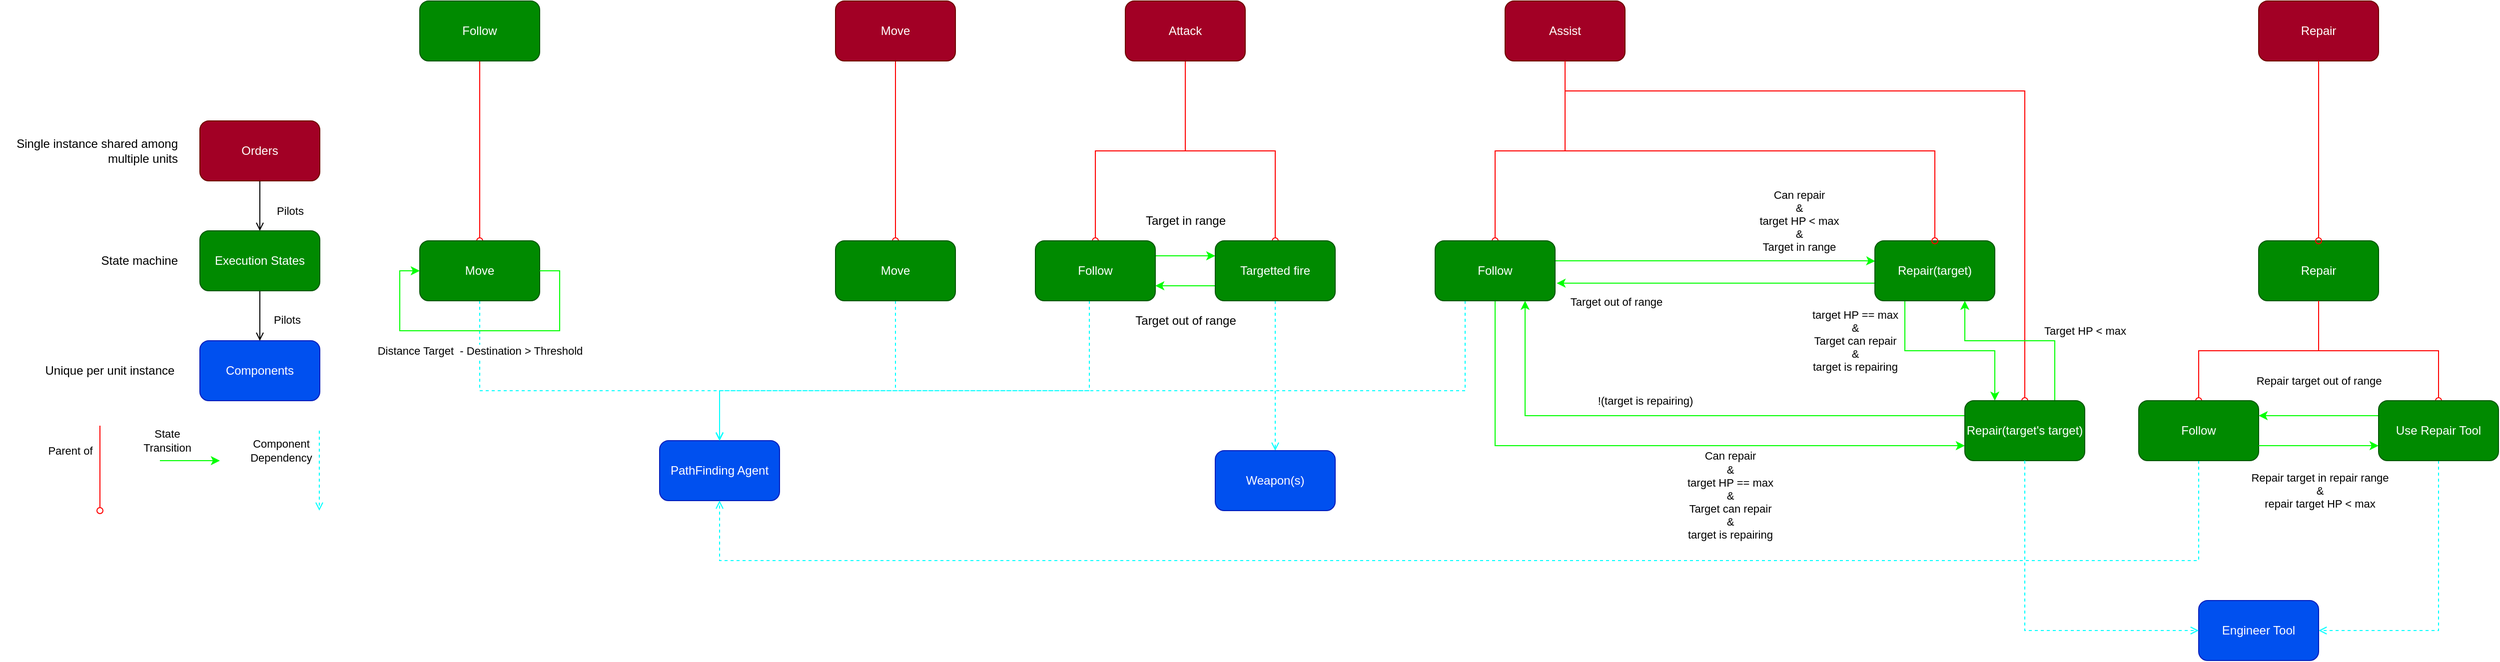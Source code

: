 <mxfile version="19.0.3" type="device" pages="2"><diagram id="JnSC32wu5t-wbR5HBc0c" name="Dependencies"><mxGraphModel dx="3015" dy="1392" grid="1" gridSize="10" guides="1" tooltips="1" connect="1" arrows="1" fold="1" page="1" pageScale="1" pageWidth="827" pageHeight="1169" math="0" shadow="0"><root><mxCell id="0"/><mxCell id="1" parent="0"/><mxCell id="CSHlYFwfUBVT0nUQry9K-4" style="edgeStyle=orthogonalEdgeStyle;rounded=0;orthogonalLoop=1;jettySize=auto;html=1;entryX=0.5;entryY=0;entryDx=0;entryDy=0;endArrow=oval;endFill=0;strokeColor=#FF0000;" parent="1" source="CSHlYFwfUBVT0nUQry9K-1" target="CSHlYFwfUBVT0nUQry9K-3" edge="1"><mxGeometry relative="1" as="geometry"/></mxCell><mxCell id="CSHlYFwfUBVT0nUQry9K-6" style="edgeStyle=orthogonalEdgeStyle;rounded=0;orthogonalLoop=1;jettySize=auto;html=1;entryX=0.5;entryY=0;entryDx=0;entryDy=0;endArrow=oval;endFill=0;strokeColor=#FF0000;" parent="1" source="CSHlYFwfUBVT0nUQry9K-1" target="CSHlYFwfUBVT0nUQry9K-5" edge="1"><mxGeometry relative="1" as="geometry"/></mxCell><mxCell id="CSHlYFwfUBVT0nUQry9K-1" value="Attack" style="rounded=1;whiteSpace=wrap;html=1;fillColor=#a20025;fontColor=#ffffff;strokeColor=#6F0000;" parent="1" vertex="1"><mxGeometry x="746" y="170" width="120" height="60" as="geometry"/></mxCell><mxCell id="CSHlYFwfUBVT0nUQry9K-7" style="edgeStyle=orthogonalEdgeStyle;rounded=0;orthogonalLoop=1;jettySize=auto;html=1;entryX=0;entryY=0.25;entryDx=0;entryDy=0;endArrow=classic;endFill=1;exitX=1;exitY=0.25;exitDx=0;exitDy=0;strokeColor=#00FF00;" parent="1" source="CSHlYFwfUBVT0nUQry9K-3" target="CSHlYFwfUBVT0nUQry9K-5" edge="1"><mxGeometry relative="1" as="geometry"/></mxCell><mxCell id="CSHlYFwfUBVT0nUQry9K-31" style="edgeStyle=orthogonalEdgeStyle;rounded=0;orthogonalLoop=1;jettySize=auto;html=1;entryX=0.5;entryY=0;entryDx=0;entryDy=0;dashed=1;endArrow=open;endFill=0;strokeColor=#00FFFF;" parent="1" source="CSHlYFwfUBVT0nUQry9K-3" target="CSHlYFwfUBVT0nUQry9K-17" edge="1"><mxGeometry relative="1" as="geometry"><Array as="points"><mxPoint x="710" y="560"/><mxPoint x="340" y="560"/></Array></mxGeometry></mxCell><mxCell id="CSHlYFwfUBVT0nUQry9K-3" value="Follow" style="rounded=1;whiteSpace=wrap;html=1;fillColor=#008a00;fontColor=#ffffff;strokeColor=#005700;" parent="1" vertex="1"><mxGeometry x="656" y="410" width="120" height="60" as="geometry"/></mxCell><mxCell id="CSHlYFwfUBVT0nUQry9K-8" style="edgeStyle=orthogonalEdgeStyle;rounded=0;orthogonalLoop=1;jettySize=auto;html=1;entryX=1;entryY=0.75;entryDx=0;entryDy=0;endArrow=classic;endFill=1;exitX=0;exitY=0.75;exitDx=0;exitDy=0;strokeColor=#00FF00;" parent="1" source="CSHlYFwfUBVT0nUQry9K-5" target="CSHlYFwfUBVT0nUQry9K-3" edge="1"><mxGeometry relative="1" as="geometry"/></mxCell><mxCell id="CSHlYFwfUBVT0nUQry9K-32" style="edgeStyle=orthogonalEdgeStyle;rounded=0;orthogonalLoop=1;jettySize=auto;html=1;dashed=1;endArrow=open;endFill=0;strokeColor=#00FFFF;" parent="1" source="CSHlYFwfUBVT0nUQry9K-5" target="CSHlYFwfUBVT0nUQry9K-18" edge="1"><mxGeometry relative="1" as="geometry"/></mxCell><mxCell id="CSHlYFwfUBVT0nUQry9K-5" value="Targetted fire" style="rounded=1;whiteSpace=wrap;html=1;fillColor=#008a00;fontColor=#ffffff;strokeColor=#005700;" parent="1" vertex="1"><mxGeometry x="836" y="410" width="120" height="60" as="geometry"/></mxCell><mxCell id="CSHlYFwfUBVT0nUQry9K-9" value="Target in range" style="text;html=1;align=center;verticalAlign=middle;resizable=0;points=[];autosize=1;strokeColor=none;fillColor=none;" parent="1" vertex="1"><mxGeometry x="756" y="380" width="100" height="20" as="geometry"/></mxCell><mxCell id="CSHlYFwfUBVT0nUQry9K-10" value="Target out of range" style="text;html=1;align=center;verticalAlign=middle;resizable=0;points=[];autosize=1;strokeColor=none;fillColor=none;" parent="1" vertex="1"><mxGeometry x="746" y="480" width="120" height="20" as="geometry"/></mxCell><mxCell id="CSHlYFwfUBVT0nUQry9K-13" style="edgeStyle=orthogonalEdgeStyle;rounded=0;orthogonalLoop=1;jettySize=auto;html=1;endArrow=oval;endFill=0;strokeColor=#FF0000;exitX=0.5;exitY=1;exitDx=0;exitDy=0;" parent="1" source="wZM2EZxjrL2EqKW_t-QD-1" target="CSHlYFwfUBVT0nUQry9K-12" edge="1"><mxGeometry relative="1" as="geometry"><mxPoint x="100" y="230" as="sourcePoint"/></mxGeometry></mxCell><mxCell id="CSHlYFwfUBVT0nUQry9K-30" style="edgeStyle=orthogonalEdgeStyle;rounded=0;orthogonalLoop=1;jettySize=auto;html=1;entryX=0.5;entryY=0;entryDx=0;entryDy=0;endArrow=open;endFill=0;dashed=1;strokeColor=#00FFFF;" parent="1" source="CSHlYFwfUBVT0nUQry9K-12" target="CSHlYFwfUBVT0nUQry9K-17" edge="1"><mxGeometry relative="1" as="geometry"><Array as="points"><mxPoint x="100" y="560"/><mxPoint x="340" y="560"/></Array></mxGeometry></mxCell><mxCell id="CSHlYFwfUBVT0nUQry9K-12" value="Move" style="rounded=1;whiteSpace=wrap;html=1;fillColor=#008a00;fontColor=#ffffff;strokeColor=#005700;" parent="1" vertex="1"><mxGeometry x="40" y="410" width="120" height="60" as="geometry"/></mxCell><mxCell id="CSHlYFwfUBVT0nUQry9K-15" style="edgeStyle=orthogonalEdgeStyle;rounded=0;orthogonalLoop=1;jettySize=auto;html=1;entryX=0;entryY=0.5;entryDx=0;entryDy=0;endArrow=classic;endFill=1;exitX=1;exitY=0.5;exitDx=0;exitDy=0;strokeColor=#00FF00;" parent="1" source="CSHlYFwfUBVT0nUQry9K-12" target="CSHlYFwfUBVT0nUQry9K-12" edge="1"><mxGeometry relative="1" as="geometry"><Array as="points"><mxPoint x="180" y="440"/><mxPoint x="180" y="500"/><mxPoint x="20" y="500"/><mxPoint x="20" y="440"/></Array></mxGeometry></mxCell><mxCell id="CSHlYFwfUBVT0nUQry9K-16" value="Distance Target&amp;nbsp; - Destination &amp;gt; Threshold" style="edgeLabel;html=1;align=center;verticalAlign=middle;resizable=0;points=[];" parent="CSHlYFwfUBVT0nUQry9K-15" vertex="1" connectable="0"><mxGeometry x="-0.459" relative="1" as="geometry"><mxPoint x="-74" y="20" as="offset"/></mxGeometry></mxCell><mxCell id="CSHlYFwfUBVT0nUQry9K-17" value="PathFinding Agent" style="rounded=1;whiteSpace=wrap;html=1;fillColor=#0050ef;fontColor=#ffffff;strokeColor=#001DBC;" parent="1" vertex="1"><mxGeometry x="280" y="610" width="120" height="60" as="geometry"/></mxCell><mxCell id="CSHlYFwfUBVT0nUQry9K-18" value="Weapon(s)" style="rounded=1;whiteSpace=wrap;html=1;fillColor=#0050ef;fontColor=#ffffff;strokeColor=#001DBC;" parent="1" vertex="1"><mxGeometry x="836" y="620" width="120" height="60" as="geometry"/></mxCell><mxCell id="CSHlYFwfUBVT0nUQry9K-25" style="edgeStyle=orthogonalEdgeStyle;rounded=0;orthogonalLoop=1;jettySize=auto;html=1;entryX=0.5;entryY=0;entryDx=0;entryDy=0;endArrow=open;endFill=0;" parent="1" source="CSHlYFwfUBVT0nUQry9K-19" target="CSHlYFwfUBVT0nUQry9K-21" edge="1"><mxGeometry relative="1" as="geometry"/></mxCell><mxCell id="CSHlYFwfUBVT0nUQry9K-27" value="Pilots" style="edgeLabel;html=1;align=center;verticalAlign=middle;resizable=0;points=[];" parent="CSHlYFwfUBVT0nUQry9K-25" vertex="1" connectable="0"><mxGeometry x="0.895" relative="1" as="geometry"><mxPoint x="30" y="-18" as="offset"/></mxGeometry></mxCell><mxCell id="CSHlYFwfUBVT0nUQry9K-19" value="Orders" style="rounded=1;whiteSpace=wrap;html=1;fillColor=#a20025;fontColor=#ffffff;strokeColor=#6F0000;" parent="1" vertex="1"><mxGeometry x="-180" y="290" width="120" height="60" as="geometry"/></mxCell><mxCell id="CSHlYFwfUBVT0nUQry9K-20" value="Components" style="rounded=1;whiteSpace=wrap;html=1;fillColor=#0050ef;fontColor=#ffffff;strokeColor=#001DBC;" parent="1" vertex="1"><mxGeometry x="-180" y="510" width="120" height="60" as="geometry"/></mxCell><mxCell id="CSHlYFwfUBVT0nUQry9K-26" style="edgeStyle=orthogonalEdgeStyle;rounded=0;orthogonalLoop=1;jettySize=auto;html=1;entryX=0.5;entryY=0;entryDx=0;entryDy=0;endArrow=open;endFill=0;" parent="1" source="CSHlYFwfUBVT0nUQry9K-21" target="CSHlYFwfUBVT0nUQry9K-20" edge="1"><mxGeometry relative="1" as="geometry"/></mxCell><mxCell id="CSHlYFwfUBVT0nUQry9K-21" value="Execution States" style="rounded=1;whiteSpace=wrap;html=1;fillColor=#008a00;fontColor=#ffffff;strokeColor=#005700;" parent="1" vertex="1"><mxGeometry x="-180" y="400" width="120" height="60" as="geometry"/></mxCell><mxCell id="CSHlYFwfUBVT0nUQry9K-22" value="Single instance shared among multiple units" style="text;html=1;strokeColor=none;fillColor=none;align=right;verticalAlign=middle;whiteSpace=wrap;rounded=0;" parent="1" vertex="1"><mxGeometry x="-380" y="305" width="180" height="30" as="geometry"/></mxCell><mxCell id="CSHlYFwfUBVT0nUQry9K-23" value="State machine" style="text;html=1;strokeColor=none;fillColor=none;align=right;verticalAlign=middle;whiteSpace=wrap;rounded=0;" parent="1" vertex="1"><mxGeometry x="-380" y="415" width="180" height="30" as="geometry"/></mxCell><mxCell id="CSHlYFwfUBVT0nUQry9K-24" value="Unique per unit instance&amp;nbsp;" style="text;html=1;strokeColor=none;fillColor=none;align=right;verticalAlign=middle;whiteSpace=wrap;rounded=0;" parent="1" vertex="1"><mxGeometry x="-380" y="525" width="180" height="30" as="geometry"/></mxCell><mxCell id="CSHlYFwfUBVT0nUQry9K-28" value="Pilots" style="edgeLabel;html=1;align=center;verticalAlign=middle;resizable=0;points=[];" parent="1" vertex="1" connectable="0"><mxGeometry x="-110" y="489.997" as="geometry"><mxPoint x="17" y="-1" as="offset"/></mxGeometry></mxCell><mxCell id="CSHlYFwfUBVT0nUQry9K-35" style="edgeStyle=orthogonalEdgeStyle;rounded=0;orthogonalLoop=1;jettySize=auto;html=1;endArrow=oval;endFill=0;strokeColor=#FF0000;" parent="1" source="CSHlYFwfUBVT0nUQry9K-33" target="CSHlYFwfUBVT0nUQry9K-34" edge="1"><mxGeometry relative="1" as="geometry"/></mxCell><mxCell id="CSHlYFwfUBVT0nUQry9K-33" value="Move" style="rounded=1;whiteSpace=wrap;html=1;fillColor=#a20025;fontColor=#ffffff;strokeColor=#6F0000;" parent="1" vertex="1"><mxGeometry x="456" y="170" width="120" height="60" as="geometry"/></mxCell><mxCell id="CSHlYFwfUBVT0nUQry9K-36" style="edgeStyle=orthogonalEdgeStyle;rounded=0;orthogonalLoop=1;jettySize=auto;html=1;entryX=0.5;entryY=0;entryDx=0;entryDy=0;endArrow=open;endFill=0;dashed=1;strokeColor=#00FFFF;" parent="1" source="CSHlYFwfUBVT0nUQry9K-34" target="CSHlYFwfUBVT0nUQry9K-17" edge="1"><mxGeometry relative="1" as="geometry"><Array as="points"><mxPoint x="516" y="560"/><mxPoint x="340" y="560"/></Array></mxGeometry></mxCell><mxCell id="CSHlYFwfUBVT0nUQry9K-34" value="Move" style="rounded=1;whiteSpace=wrap;html=1;fillColor=#008a00;fontColor=#ffffff;strokeColor=#005700;" parent="1" vertex="1"><mxGeometry x="456" y="410" width="120" height="60" as="geometry"/></mxCell><mxCell id="CSHlYFwfUBVT0nUQry9K-46" style="edgeStyle=orthogonalEdgeStyle;rounded=0;orthogonalLoop=1;jettySize=auto;html=1;entryX=0.5;entryY=0;entryDx=0;entryDy=0;endArrow=oval;endFill=0;strokeColor=#FF0000;" parent="1" source="CSHlYFwfUBVT0nUQry9K-37" target="CSHlYFwfUBVT0nUQry9K-41" edge="1"><mxGeometry relative="1" as="geometry"><Array as="points"><mxPoint x="1186" y="260"/><mxPoint x="1646" y="260"/></Array></mxGeometry></mxCell><mxCell id="CSHlYFwfUBVT0nUQry9K-37" value="Assist" style="rounded=1;whiteSpace=wrap;html=1;fillColor=#a20025;fontColor=#ffffff;strokeColor=#6F0000;" parent="1" vertex="1"><mxGeometry x="1126" y="170" width="120" height="60" as="geometry"/></mxCell><mxCell id="CSHlYFwfUBVT0nUQry9K-39" style="edgeStyle=orthogonalEdgeStyle;rounded=0;orthogonalLoop=1;jettySize=auto;html=1;entryX=0.5;entryY=0;entryDx=0;entryDy=0;endArrow=oval;endFill=0;exitX=0.5;exitY=1;exitDx=0;exitDy=0;strokeColor=#FF0000;" parent="1" source="CSHlYFwfUBVT0nUQry9K-37" target="CSHlYFwfUBVT0nUQry9K-38" edge="1"><mxGeometry relative="1" as="geometry"><mxPoint x="1106" y="200" as="sourcePoint"/><mxPoint x="1016" y="380" as="targetPoint"/></mxGeometry></mxCell><mxCell id="CSHlYFwfUBVT0nUQry9K-42" style="edgeStyle=orthogonalEdgeStyle;rounded=0;orthogonalLoop=1;jettySize=auto;html=1;entryX=0.003;entryY=0.34;entryDx=0;entryDy=0;endArrow=classic;endFill=1;exitX=1;exitY=0.25;exitDx=0;exitDy=0;entryPerimeter=0;strokeColor=#00FF00;" parent="1" source="CSHlYFwfUBVT0nUQry9K-38" target="CSHlYFwfUBVT0nUQry9K-40" edge="1"><mxGeometry relative="1" as="geometry"><Array as="points"><mxPoint x="1176" y="430"/><mxPoint x="1486" y="430"/></Array></mxGeometry></mxCell><mxCell id="CSHlYFwfUBVT0nUQry9K-44" value="Can repair&lt;br&gt;&amp;amp;&lt;br&gt;target HP &amp;lt; max&lt;br&gt;&amp;amp;&lt;br&gt;Target in range" style="edgeLabel;html=1;align=center;verticalAlign=middle;resizable=0;points=[];" parent="CSHlYFwfUBVT0nUQry9K-42" vertex="1" connectable="0"><mxGeometry x="0.196" relative="1" as="geometry"><mxPoint x="54" y="-40" as="offset"/></mxGeometry></mxCell><mxCell id="CSHlYFwfUBVT0nUQry9K-43" style="edgeStyle=orthogonalEdgeStyle;rounded=0;orthogonalLoop=1;jettySize=auto;html=1;entryX=0;entryY=0.75;entryDx=0;entryDy=0;endArrow=classic;endFill=1;exitX=0.5;exitY=1;exitDx=0;exitDy=0;strokeColor=#00FF00;" parent="1" source="CSHlYFwfUBVT0nUQry9K-38" target="CSHlYFwfUBVT0nUQry9K-41" edge="1"><mxGeometry relative="1" as="geometry"><Array as="points"><mxPoint x="1116" y="615"/></Array></mxGeometry></mxCell><mxCell id="CSHlYFwfUBVT0nUQry9K-58" value="Can repair&lt;br&gt;&amp;amp;&lt;br&gt;target HP == max&lt;br&gt;&amp;amp;&lt;br&gt;Target can repair&lt;br&gt;&amp;amp;&lt;br&gt;target is repairing" style="edgeLabel;html=1;align=center;verticalAlign=middle;resizable=0;points=[];" parent="CSHlYFwfUBVT0nUQry9K-43" vertex="1" connectable="0"><mxGeometry x="0.309" y="-2" relative="1" as="geometry"><mxPoint x="-23" y="48" as="offset"/></mxGeometry></mxCell><mxCell id="CSHlYFwfUBVT0nUQry9K-54" style="edgeStyle=orthogonalEdgeStyle;rounded=0;orthogonalLoop=1;jettySize=auto;html=1;entryX=0.5;entryY=0;entryDx=0;entryDy=0;endArrow=open;endFill=0;dashed=1;exitX=0.25;exitY=1;exitDx=0;exitDy=0;strokeColor=#00FFFF;" parent="1" source="CSHlYFwfUBVT0nUQry9K-38" target="CSHlYFwfUBVT0nUQry9K-17" edge="1"><mxGeometry relative="1" as="geometry"><Array as="points"><mxPoint x="1086" y="560"/><mxPoint x="340" y="560"/></Array></mxGeometry></mxCell><mxCell id="CSHlYFwfUBVT0nUQry9K-38" value="Follow" style="rounded=1;whiteSpace=wrap;html=1;fillColor=#008a00;fontColor=#ffffff;strokeColor=#005700;" parent="1" vertex="1"><mxGeometry x="1056" y="410" width="120" height="60" as="geometry"/></mxCell><mxCell id="CSHlYFwfUBVT0nUQry9K-60" style="edgeStyle=orthogonalEdgeStyle;rounded=0;orthogonalLoop=1;jettySize=auto;html=1;entryX=1.013;entryY=0.707;entryDx=0;entryDy=0;entryPerimeter=0;endArrow=classic;endFill=1;strokeColor=#00FF00;" parent="1" source="CSHlYFwfUBVT0nUQry9K-40" target="CSHlYFwfUBVT0nUQry9K-38" edge="1"><mxGeometry relative="1" as="geometry"><Array as="points"><mxPoint x="1331" y="452"/></Array></mxGeometry></mxCell><mxCell id="CSHlYFwfUBVT0nUQry9K-61" value="Target out of range" style="edgeLabel;html=1;align=center;verticalAlign=middle;resizable=0;points=[];" parent="CSHlYFwfUBVT0nUQry9K-60" vertex="1" connectable="0"><mxGeometry x="0.758" y="-1" relative="1" as="geometry"><mxPoint x="21" y="19" as="offset"/></mxGeometry></mxCell><mxCell id="CSHlYFwfUBVT0nUQry9K-69" style="edgeStyle=orthogonalEdgeStyle;rounded=0;orthogonalLoop=1;jettySize=auto;html=1;entryX=0.25;entryY=0;entryDx=0;entryDy=0;endArrow=classic;endFill=1;exitX=0.25;exitY=1;exitDx=0;exitDy=0;strokeColor=#00FF00;" parent="1" source="CSHlYFwfUBVT0nUQry9K-40" target="CSHlYFwfUBVT0nUQry9K-41" edge="1"><mxGeometry relative="1" as="geometry"/></mxCell><mxCell id="CSHlYFwfUBVT0nUQry9K-70" value="target HP == max&lt;br&gt;&amp;amp;&lt;br&gt;Target can repair&lt;br&gt;&amp;amp;&lt;br&gt;target is repairing" style="edgeLabel;html=1;align=center;verticalAlign=middle;resizable=0;points=[];" parent="CSHlYFwfUBVT0nUQry9K-69" vertex="1" connectable="0"><mxGeometry x="-0.338" relative="1" as="geometry"><mxPoint x="-63" y="-10" as="offset"/></mxGeometry></mxCell><mxCell id="CSHlYFwfUBVT0nUQry9K-71" value="Target HP &amp;lt; max" style="edgeLabel;html=1;align=center;verticalAlign=middle;resizable=0;points=[];" parent="CSHlYFwfUBVT0nUQry9K-69" vertex="1" connectable="0"><mxGeometry x="0.301" y="-1" relative="1" as="geometry"><mxPoint x="106" y="-21" as="offset"/></mxGeometry></mxCell><mxCell id="CSHlYFwfUBVT0nUQry9K-40" value="Repair(target)" style="rounded=1;whiteSpace=wrap;html=1;fillColor=#008a00;fontColor=#ffffff;strokeColor=#005700;" parent="1" vertex="1"><mxGeometry x="1496" y="410" width="120" height="60" as="geometry"/></mxCell><mxCell id="CSHlYFwfUBVT0nUQry9K-63" style="edgeStyle=orthogonalEdgeStyle;rounded=0;orthogonalLoop=1;jettySize=auto;html=1;entryX=0.75;entryY=1;entryDx=0;entryDy=0;endArrow=classic;endFill=1;exitX=0;exitY=0.25;exitDx=0;exitDy=0;strokeColor=#00FF00;" parent="1" source="CSHlYFwfUBVT0nUQry9K-41" target="CSHlYFwfUBVT0nUQry9K-38" edge="1"><mxGeometry relative="1" as="geometry"/></mxCell><mxCell id="CSHlYFwfUBVT0nUQry9K-64" value="!(target is repairing)" style="edgeLabel;html=1;align=center;verticalAlign=middle;resizable=0;points=[];" parent="CSHlYFwfUBVT0nUQry9K-63" vertex="1" connectable="0"><mxGeometry x="-0.608" relative="1" as="geometry"><mxPoint x="-211" y="-15" as="offset"/></mxGeometry></mxCell><mxCell id="CSHlYFwfUBVT0nUQry9K-72" style="edgeStyle=orthogonalEdgeStyle;rounded=0;orthogonalLoop=1;jettySize=auto;html=1;entryX=0.75;entryY=1;entryDx=0;entryDy=0;endArrow=classic;endFill=1;exitX=0.75;exitY=0;exitDx=0;exitDy=0;strokeColor=#00FF00;" parent="1" source="CSHlYFwfUBVT0nUQry9K-41" target="CSHlYFwfUBVT0nUQry9K-40" edge="1"><mxGeometry relative="1" as="geometry"><Array as="points"><mxPoint x="1676" y="510"/><mxPoint x="1586" y="510"/></Array></mxGeometry></mxCell><mxCell id="CSHlYFwfUBVT0nUQry9K-41" value="Repair(target's target)" style="rounded=1;whiteSpace=wrap;html=1;fillColor=#008a00;fontColor=#ffffff;strokeColor=#005700;" parent="1" vertex="1"><mxGeometry x="1586" y="570" width="120" height="60" as="geometry"/></mxCell><mxCell id="CSHlYFwfUBVT0nUQry9K-45" style="edgeStyle=orthogonalEdgeStyle;rounded=0;orthogonalLoop=1;jettySize=auto;html=1;entryX=0.5;entryY=0;entryDx=0;entryDy=0;endArrow=oval;endFill=0;exitX=0.5;exitY=1;exitDx=0;exitDy=0;strokeColor=#FF0000;" parent="1" source="CSHlYFwfUBVT0nUQry9K-37" target="CSHlYFwfUBVT0nUQry9K-40" edge="1"><mxGeometry relative="1" as="geometry"><mxPoint x="1196" y="240" as="sourcePoint"/><mxPoint x="1126" y="420" as="targetPoint"/></mxGeometry></mxCell><mxCell id="CSHlYFwfUBVT0nUQry9K-55" style="edgeStyle=orthogonalEdgeStyle;rounded=0;orthogonalLoop=1;jettySize=auto;html=1;entryX=0.5;entryY=1;entryDx=0;entryDy=0;dashed=1;endArrow=open;endFill=0;strokeColor=#00FFFF;exitX=0.5;exitY=1;exitDx=0;exitDy=0;" parent="1" source="wZM2EZxjrL2EqKW_t-QD-6" target="CSHlYFwfUBVT0nUQry9K-17" edge="1"><mxGeometry relative="1" as="geometry"><mxPoint x="1466" y="790" as="sourcePoint"/><Array as="points"><mxPoint x="1820" y="730"/><mxPoint x="340" y="730"/></Array></mxGeometry></mxCell><mxCell id="CSHlYFwfUBVT0nUQry9K-57" style="edgeStyle=orthogonalEdgeStyle;rounded=0;orthogonalLoop=1;jettySize=auto;html=1;entryX=1;entryY=0.5;entryDx=0;entryDy=0;dashed=1;endArrow=open;endFill=0;strokeColor=#00FFFF;exitX=0.5;exitY=1;exitDx=0;exitDy=0;" parent="1" source="wZM2EZxjrL2EqKW_t-QD-11" target="CSHlYFwfUBVT0nUQry9K-56" edge="1"><mxGeometry relative="1" as="geometry"><mxPoint x="2060" y="690" as="sourcePoint"/></mxGeometry></mxCell><mxCell id="CSHlYFwfUBVT0nUQry9K-56" value="Engineer Tool" style="rounded=1;whiteSpace=wrap;html=1;fillColor=#0050ef;fontColor=#ffffff;strokeColor=#001DBC;" parent="1" vertex="1"><mxGeometry x="1820" y="770" width="120" height="60" as="geometry"/></mxCell><mxCell id="CSHlYFwfUBVT0nUQry9K-73" style="edgeStyle=orthogonalEdgeStyle;rounded=0;orthogonalLoop=1;jettySize=auto;html=1;endArrow=oval;endFill=0;strokeColor=#FF0000;" parent="1" edge="1"><mxGeometry relative="1" as="geometry"><mxPoint x="-280" y="595" as="sourcePoint"/><mxPoint x="-280" y="680" as="targetPoint"/></mxGeometry></mxCell><mxCell id="CSHlYFwfUBVT0nUQry9K-74" value="Parent of" style="edgeLabel;html=1;align=center;verticalAlign=middle;resizable=0;points=[];" parent="CSHlYFwfUBVT0nUQry9K-73" vertex="1" connectable="0"><mxGeometry x="0.647" y="-1" relative="1" as="geometry"><mxPoint x="-29" y="-45" as="offset"/></mxGeometry></mxCell><mxCell id="CSHlYFwfUBVT0nUQry9K-76" style="edgeStyle=orthogonalEdgeStyle;rounded=0;orthogonalLoop=1;jettySize=auto;html=1;entryX=0;entryY=0.25;entryDx=0;entryDy=0;endArrow=classic;endFill=1;exitX=1;exitY=0.25;exitDx=0;exitDy=0;strokeColor=#00FF00;" parent="1" edge="1"><mxGeometry relative="1" as="geometry"><mxPoint x="-220" y="630" as="sourcePoint"/><mxPoint x="-160" y="630" as="targetPoint"/></mxGeometry></mxCell><mxCell id="CSHlYFwfUBVT0nUQry9K-77" value="State&lt;br&gt;Transition" style="edgeLabel;html=1;align=center;verticalAlign=middle;resizable=0;points=[];" parent="CSHlYFwfUBVT0nUQry9K-76" vertex="1" connectable="0"><mxGeometry x="-0.772" relative="1" as="geometry"><mxPoint y="-20" as="offset"/></mxGeometry></mxCell><mxCell id="CSHlYFwfUBVT0nUQry9K-78" style="edgeStyle=orthogonalEdgeStyle;rounded=0;orthogonalLoop=1;jettySize=auto;html=1;endArrow=open;endFill=0;dashed=1;strokeColor=#00FFFF;" parent="1" edge="1"><mxGeometry relative="1" as="geometry"><mxPoint x="-60.49" y="600" as="sourcePoint"/><mxPoint x="-60.49" y="680" as="targetPoint"/><Array as="points"><mxPoint x="-60.49" y="670"/><mxPoint x="-60.49" y="670"/></Array></mxGeometry></mxCell><mxCell id="CSHlYFwfUBVT0nUQry9K-79" value="Component&lt;br&gt;Dependency" style="edgeLabel;html=1;align=center;verticalAlign=middle;resizable=0;points=[];" parent="CSHlYFwfUBVT0nUQry9K-78" vertex="1" connectable="0"><mxGeometry x="-0.196" relative="1" as="geometry"><mxPoint x="-39" y="-12" as="offset"/></mxGeometry></mxCell><mxCell id="wZM2EZxjrL2EqKW_t-QD-1" value="Follow" style="rounded=1;whiteSpace=wrap;html=1;fillColor=#008a00;fontColor=#ffffff;strokeColor=#005700;" parent="1" vertex="1"><mxGeometry x="40" y="170" width="120" height="60" as="geometry"/></mxCell><mxCell id="wZM2EZxjrL2EqKW_t-QD-2" value="Repair" style="rounded=1;whiteSpace=wrap;html=1;fillColor=#a20025;fontColor=#ffffff;strokeColor=#6F0000;" parent="1" vertex="1"><mxGeometry x="1880" y="170" width="120" height="60" as="geometry"/></mxCell><mxCell id="wZM2EZxjrL2EqKW_t-QD-3" value="Repair" style="rounded=1;whiteSpace=wrap;html=1;fillColor=#008a00;fontColor=#ffffff;strokeColor=#005700;" parent="1" vertex="1"><mxGeometry x="1880" y="410" width="120" height="60" as="geometry"/></mxCell><mxCell id="wZM2EZxjrL2EqKW_t-QD-4" style="edgeStyle=orthogonalEdgeStyle;rounded=0;orthogonalLoop=1;jettySize=auto;html=1;entryX=0.5;entryY=0;entryDx=0;entryDy=0;endArrow=oval;endFill=0;strokeColor=#FF0000;" parent="1" source="wZM2EZxjrL2EqKW_t-QD-3" target="wZM2EZxjrL2EqKW_t-QD-6" edge="1"><mxGeometry relative="1" as="geometry"/></mxCell><mxCell id="wZM2EZxjrL2EqKW_t-QD-5" style="edgeStyle=orthogonalEdgeStyle;rounded=0;orthogonalLoop=1;jettySize=auto;html=1;entryX=0.5;entryY=0;entryDx=0;entryDy=0;endArrow=oval;endFill=0;strokeColor=#FF0000;" parent="1" source="wZM2EZxjrL2EqKW_t-QD-3" target="wZM2EZxjrL2EqKW_t-QD-11" edge="1"><mxGeometry relative="1" as="geometry"/></mxCell><mxCell id="wZM2EZxjrL2EqKW_t-QD-6" value="Follow" style="rounded=1;whiteSpace=wrap;html=1;fillColor=#008a00;fontColor=#ffffff;strokeColor=#005700;" parent="1" vertex="1"><mxGeometry x="1760" y="570" width="120" height="60" as="geometry"/></mxCell><mxCell id="wZM2EZxjrL2EqKW_t-QD-7" style="edgeStyle=orthogonalEdgeStyle;rounded=0;orthogonalLoop=1;jettySize=auto;html=1;entryX=1;entryY=0.25;entryDx=0;entryDy=0;endArrow=classic;endFill=1;strokeColor=#00FF00;exitX=0;exitY=0.25;exitDx=0;exitDy=0;" parent="1" source="wZM2EZxjrL2EqKW_t-QD-11" target="wZM2EZxjrL2EqKW_t-QD-6" edge="1"><mxGeometry relative="1" as="geometry"/></mxCell><mxCell id="wZM2EZxjrL2EqKW_t-QD-8" style="edgeStyle=orthogonalEdgeStyle;rounded=0;orthogonalLoop=1;jettySize=auto;html=1;entryX=0;entryY=0.75;entryDx=0;entryDy=0;endArrow=classic;endFill=1;strokeColor=#00FF00;exitX=1;exitY=0.75;exitDx=0;exitDy=0;" parent="1" source="wZM2EZxjrL2EqKW_t-QD-6" target="wZM2EZxjrL2EqKW_t-QD-11" edge="1"><mxGeometry relative="1" as="geometry"/></mxCell><mxCell id="wZM2EZxjrL2EqKW_t-QD-9" value="Repair target in repair range&lt;br&gt;&amp;amp;&lt;br&gt;repair target HP &amp;lt; max" style="edgeLabel;html=1;align=center;verticalAlign=middle;resizable=0;points=[];" parent="wZM2EZxjrL2EqKW_t-QD-8" vertex="1" connectable="0"><mxGeometry x="-0.226" y="2" relative="1" as="geometry"><mxPoint x="14" y="47" as="offset"/></mxGeometry></mxCell><mxCell id="wZM2EZxjrL2EqKW_t-QD-10" value="Repair target out of range" style="edgeLabel;html=1;align=center;verticalAlign=middle;resizable=0;points=[];" parent="1" vertex="1" connectable="0"><mxGeometry x="1940.004" y="550" as="geometry"/></mxCell><mxCell id="wZM2EZxjrL2EqKW_t-QD-11" value="Use Repair Tool" style="rounded=1;whiteSpace=wrap;html=1;fillColor=#008a00;fontColor=#ffffff;strokeColor=#005700;" parent="1" vertex="1"><mxGeometry x="2000" y="570" width="120" height="60" as="geometry"/></mxCell><mxCell id="wZM2EZxjrL2EqKW_t-QD-15" style="edgeStyle=orthogonalEdgeStyle;rounded=0;orthogonalLoop=1;jettySize=auto;html=1;endArrow=oval;endFill=0;strokeColor=#FF0000;exitX=0.5;exitY=1;exitDx=0;exitDy=0;entryX=0.5;entryY=0;entryDx=0;entryDy=0;" parent="1" source="wZM2EZxjrL2EqKW_t-QD-2" target="wZM2EZxjrL2EqKW_t-QD-3" edge="1"><mxGeometry relative="1" as="geometry"><mxPoint x="1970" y="230" as="sourcePoint"/><mxPoint x="1970" y="315" as="targetPoint"/></mxGeometry></mxCell><mxCell id="wZM2EZxjrL2EqKW_t-QD-18" style="edgeStyle=orthogonalEdgeStyle;rounded=0;orthogonalLoop=1;jettySize=auto;html=1;entryX=0;entryY=0.5;entryDx=0;entryDy=0;dashed=1;endArrow=open;endFill=0;strokeColor=#00FFFF;exitX=0.5;exitY=1;exitDx=0;exitDy=0;" parent="1" source="CSHlYFwfUBVT0nUQry9K-41" target="CSHlYFwfUBVT0nUQry9K-56" edge="1"><mxGeometry relative="1" as="geometry"><mxPoint x="1690" y="700" as="sourcePoint"/><mxPoint x="1690" y="810" as="targetPoint"/></mxGeometry></mxCell></root></mxGraphModel></diagram><diagram id="SrC33TPZNaG_X30ssTMy" name="Separations"><mxGraphModel dx="2064" dy="787" grid="1" gridSize="10" guides="1" tooltips="1" connect="1" arrows="1" fold="1" page="1" pageScale="1" pageWidth="827" pageHeight="1169" math="0" shadow="0"><root><mxCell id="0"/><mxCell id="1" parent="0"/><mxCell id="wZ0n0iP_6SZXzPyZUQ7E-2" value="Order instance" style="rounded=1;whiteSpace=wrap;html=1;fillColor=#a20025;fontColor=#ffffff;strokeColor=#6F0000;" vertex="1" parent="1"><mxGeometry x="600" y="220" width="120" height="60" as="geometry"/></mxCell><mxCell id="wZ0n0iP_6SZXzPyZUQ7E-35" style="edgeStyle=orthogonalEdgeStyle;rounded=0;orthogonalLoop=1;jettySize=auto;html=1;entryX=0;entryY=0.5;entryDx=0;entryDy=0;startArrow=none;startFill=0;endArrow=classic;endFill=1;strokeColor=#FFFFFF;" edge="1" parent="1" source="wZ0n0iP_6SZXzPyZUQ7E-33" target="wZ0n0iP_6SZXzPyZUQ7E-13"><mxGeometry relative="1" as="geometry"/></mxCell><mxCell id="wZ0n0iP_6SZXzPyZUQ7E-50" style="edgeStyle=orthogonalEdgeStyle;rounded=0;orthogonalLoop=1;jettySize=auto;html=1;entryX=0;entryY=0.5;entryDx=0;entryDy=0;startArrow=none;startFill=0;endArrow=classic;endFill=1;strokeColor=#FFFFFF;dashed=1;" edge="1" parent="1" source="wZ0n0iP_6SZXzPyZUQ7E-47" target="wZ0n0iP_6SZXzPyZUQ7E-2"><mxGeometry relative="1" as="geometry"/></mxCell><mxCell id="wZ0n0iP_6SZXzPyZUQ7E-55" value="" style="group" vertex="1" connectable="0" parent="1"><mxGeometry x="-80" y="70" width="405" height="430" as="geometry"/></mxCell><mxCell id="wZ0n0iP_6SZXzPyZUQ7E-52" value="" style="rounded=1;whiteSpace=wrap;html=1;fillColor=none;fontColor=#ffffff;strokeColor=#006EAF;" vertex="1" parent="wZ0n0iP_6SZXzPyZUQ7E-55"><mxGeometry width="405" height="430" as="geometry"/></mxCell><mxCell id="wZ0n0iP_6SZXzPyZUQ7E-54" value="" style="group" vertex="1" connectable="0" parent="wZ0n0iP_6SZXzPyZUQ7E-55"><mxGeometry x="25" y="30" width="360" height="380" as="geometry"/></mxCell><mxCell id="wZ0n0iP_6SZXzPyZUQ7E-1" value="Executing unit" style="rounded=1;whiteSpace=wrap;html=1;fillColor=#2A2A2A;" vertex="1" parent="wZ0n0iP_6SZXzPyZUQ7E-54"><mxGeometry width="120" height="60" as="geometry"/></mxCell><mxCell id="wZ0n0iP_6SZXzPyZUQ7E-29" value="" style="group" vertex="1" connectable="0" parent="wZ0n0iP_6SZXzPyZUQ7E-54"><mxGeometry x="50" y="200" width="160" height="100" as="geometry"/></mxCell><mxCell id="wZ0n0iP_6SZXzPyZUQ7E-27" value="" style="rounded=1;whiteSpace=wrap;html=1;fillColor=#2A2A2A;" vertex="1" parent="wZ0n0iP_6SZXzPyZUQ7E-29"><mxGeometry width="160" height="100" as="geometry"/></mxCell><mxCell id="wZ0n0iP_6SZXzPyZUQ7E-22" value="" style="rounded=1;whiteSpace=wrap;html=1;fillColor=#1ba1e2;fontColor=#ffffff;strokeColor=#006EAF;" vertex="1" parent="wZ0n0iP_6SZXzPyZUQ7E-29"><mxGeometry x="70" y="10" width="40" height="40" as="geometry"/></mxCell><mxCell id="wZ0n0iP_6SZXzPyZUQ7E-23" value="" style="rounded=1;whiteSpace=wrap;html=1;fillColor=#1ba1e2;fontColor=#ffffff;strokeColor=#006EAF;" vertex="1" parent="wZ0n0iP_6SZXzPyZUQ7E-29"><mxGeometry x="80" y="20" width="40" height="40" as="geometry"/></mxCell><mxCell id="wZ0n0iP_6SZXzPyZUQ7E-24" value="" style="rounded=1;whiteSpace=wrap;html=1;fillColor=#1ba1e2;fontColor=#ffffff;strokeColor=#006EAF;" vertex="1" parent="wZ0n0iP_6SZXzPyZUQ7E-29"><mxGeometry x="90" y="30" width="40" height="40" as="geometry"/></mxCell><mxCell id="wZ0n0iP_6SZXzPyZUQ7E-25" value="" style="rounded=1;whiteSpace=wrap;html=1;fillColor=#1ba1e2;fontColor=#ffffff;strokeColor=#006EAF;" vertex="1" parent="wZ0n0iP_6SZXzPyZUQ7E-29"><mxGeometry x="100" y="40" width="40" height="40" as="geometry"/></mxCell><mxCell id="wZ0n0iP_6SZXzPyZUQ7E-26" value="" style="rounded=1;whiteSpace=wrap;html=1;fillColor=#1ba1e2;fontColor=#ffffff;strokeColor=#006EAF;" vertex="1" parent="wZ0n0iP_6SZXzPyZUQ7E-29"><mxGeometry x="110" y="50" width="40" height="40" as="geometry"/></mxCell><mxCell id="wZ0n0iP_6SZXzPyZUQ7E-28" value="Components" style="text;html=1;strokeColor=none;fillColor=none;align=center;verticalAlign=middle;whiteSpace=wrap;rounded=0;" vertex="1" parent="wZ0n0iP_6SZXzPyZUQ7E-29"><mxGeometry x="10" y="60" width="60" height="30" as="geometry"/></mxCell><mxCell id="wZ0n0iP_6SZXzPyZUQ7E-31" style="edgeStyle=orthogonalEdgeStyle;rounded=0;orthogonalLoop=1;jettySize=auto;html=1;exitX=0.25;exitY=1;exitDx=0;exitDy=0;entryX=0;entryY=0.5;entryDx=0;entryDy=0;" edge="1" parent="wZ0n0iP_6SZXzPyZUQ7E-54" source="wZ0n0iP_6SZXzPyZUQ7E-1" target="wZ0n0iP_6SZXzPyZUQ7E-27"><mxGeometry relative="1" as="geometry"/></mxCell><mxCell id="wZ0n0iP_6SZXzPyZUQ7E-33" value="State Machine Cursor" style="rounded=1;whiteSpace=wrap;html=1;fillColor=#2A2A2A;" vertex="1" parent="wZ0n0iP_6SZXzPyZUQ7E-54"><mxGeometry x="50" y="320" width="150" height="60" as="geometry"/></mxCell><mxCell id="wZ0n0iP_6SZXzPyZUQ7E-34" style="edgeStyle=orthogonalEdgeStyle;rounded=0;orthogonalLoop=1;jettySize=auto;html=1;exitX=0.25;exitY=1;exitDx=0;exitDy=0;entryX=0;entryY=0.5;entryDx=0;entryDy=0;startArrow=none;startFill=0;endArrow=classic;endFill=1;strokeColor=#FFFFFF;" edge="1" parent="wZ0n0iP_6SZXzPyZUQ7E-54" source="wZ0n0iP_6SZXzPyZUQ7E-1" target="wZ0n0iP_6SZXzPyZUQ7E-33"><mxGeometry relative="1" as="geometry"/></mxCell><mxCell id="wZ0n0iP_6SZXzPyZUQ7E-53" value="" style="group" vertex="1" connectable="0" parent="wZ0n0iP_6SZXzPyZUQ7E-54"><mxGeometry x="50" y="80" width="310" height="100" as="geometry"/></mxCell><mxCell id="wZ0n0iP_6SZXzPyZUQ7E-39" value="" style="rounded=1;whiteSpace=wrap;html=1;fillColor=#2A2A2A;" vertex="1" parent="wZ0n0iP_6SZXzPyZUQ7E-53"><mxGeometry width="310" height="100" as="geometry"/></mxCell><mxCell id="wZ0n0iP_6SZXzPyZUQ7E-40" value="Controllable" style="text;html=1;strokeColor=none;fillColor=none;align=center;verticalAlign=middle;whiteSpace=wrap;rounded=0;" vertex="1" parent="wZ0n0iP_6SZXzPyZUQ7E-53"><mxGeometry x="10" width="60" height="30" as="geometry"/></mxCell><mxCell id="wZ0n0iP_6SZXzPyZUQ7E-41" value="" style="rounded=0;whiteSpace=wrap;html=1;" vertex="1" parent="wZ0n0iP_6SZXzPyZUQ7E-53"><mxGeometry x="95" y="50" width="195" height="40" as="geometry"/></mxCell><mxCell id="wZ0n0iP_6SZXzPyZUQ7E-42" value="" style="rounded=1;whiteSpace=wrap;html=1;fillColor=#a20025;fontColor=#ffffff;strokeColor=#6F0000;" vertex="1" parent="wZ0n0iP_6SZXzPyZUQ7E-53"><mxGeometry x="110" y="60" width="20" height="20" as="geometry"/></mxCell><mxCell id="wZ0n0iP_6SZXzPyZUQ7E-43" value="" style="rounded=1;whiteSpace=wrap;html=1;fillColor=#a20025;fontColor=#ffffff;strokeColor=#6F0000;" vertex="1" parent="wZ0n0iP_6SZXzPyZUQ7E-53"><mxGeometry x="140" y="60" width="20" height="20" as="geometry"/></mxCell><mxCell id="wZ0n0iP_6SZXzPyZUQ7E-44" value="" style="rounded=1;whiteSpace=wrap;html=1;fillColor=#a20025;fontColor=#ffffff;strokeColor=#6F0000;" vertex="1" parent="wZ0n0iP_6SZXzPyZUQ7E-53"><mxGeometry x="170" y="60" width="20" height="20" as="geometry"/></mxCell><mxCell id="wZ0n0iP_6SZXzPyZUQ7E-45" value="" style="rounded=1;whiteSpace=wrap;html=1;fillColor=#a20025;fontColor=#ffffff;strokeColor=#6F0000;" vertex="1" parent="wZ0n0iP_6SZXzPyZUQ7E-53"><mxGeometry x="200" y="60" width="20" height="20" as="geometry"/></mxCell><mxCell id="wZ0n0iP_6SZXzPyZUQ7E-46" value="" style="rounded=1;whiteSpace=wrap;html=1;fillColor=#a20025;fontColor=#ffffff;strokeColor=#6F0000;" vertex="1" parent="wZ0n0iP_6SZXzPyZUQ7E-53"><mxGeometry x="230" y="60" width="20" height="20" as="geometry"/></mxCell><mxCell id="wZ0n0iP_6SZXzPyZUQ7E-47" value="" style="rounded=1;whiteSpace=wrap;html=1;fillColor=#a20025;fontColor=#ffffff;strokeColor=#6F0000;" vertex="1" parent="wZ0n0iP_6SZXzPyZUQ7E-53"><mxGeometry x="260" y="60" width="20" height="20" as="geometry"/></mxCell><mxCell id="wZ0n0iP_6SZXzPyZUQ7E-48" value="Order queue" style="text;html=1;strokeColor=none;fillColor=none;align=center;verticalAlign=middle;whiteSpace=wrap;rounded=0;" vertex="1" parent="wZ0n0iP_6SZXzPyZUQ7E-53"><mxGeometry x="35" y="60" width="60" height="30" as="geometry"/></mxCell><mxCell id="wZ0n0iP_6SZXzPyZUQ7E-49" style="edgeStyle=orthogonalEdgeStyle;rounded=0;orthogonalLoop=1;jettySize=auto;html=1;exitX=0.25;exitY=1;exitDx=0;exitDy=0;entryX=0;entryY=0.5;entryDx=0;entryDy=0;startArrow=none;startFill=0;endArrow=classic;endFill=1;strokeColor=#FFFFFF;" edge="1" parent="wZ0n0iP_6SZXzPyZUQ7E-54" source="wZ0n0iP_6SZXzPyZUQ7E-1" target="wZ0n0iP_6SZXzPyZUQ7E-39"><mxGeometry relative="1" as="geometry"/></mxCell><mxCell id="wZ0n0iP_6SZXzPyZUQ7E-57" value="" style="group" vertex="1" connectable="0" parent="1"><mxGeometry x="360" y="390" width="310" height="340" as="geometry"/></mxCell><mxCell id="wZ0n0iP_6SZXzPyZUQ7E-51" value="" style="rounded=1;whiteSpace=wrap;html=1;fillColor=none;fontColor=#ffffff;strokeColor=#2D7600;" vertex="1" parent="wZ0n0iP_6SZXzPyZUQ7E-57"><mxGeometry width="310" height="340" as="geometry"/></mxCell><mxCell id="wZ0n0iP_6SZXzPyZUQ7E-56" value="" style="group" vertex="1" connectable="0" parent="wZ0n0iP_6SZXzPyZUQ7E-57"><mxGeometry x="20" y="20" width="280" height="310" as="geometry"/></mxCell><mxCell id="wZ0n0iP_6SZXzPyZUQ7E-3" value="Behavior tree" style="rounded=1;whiteSpace=wrap;html=1;fillColor=#008a00;fontColor=#ffffff;strokeColor=#005700;" vertex="1" parent="wZ0n0iP_6SZXzPyZUQ7E-56"><mxGeometry x="10" width="120" height="60" as="geometry"/></mxCell><mxCell id="wZ0n0iP_6SZXzPyZUQ7E-4" value="" style="rounded=1;whiteSpace=wrap;html=1;fillColor=#008a00;fontColor=#ffffff;strokeColor=#005700;" vertex="1" parent="wZ0n0iP_6SZXzPyZUQ7E-56"><mxGeometry y="105" width="40" height="40" as="geometry"/></mxCell><mxCell id="wZ0n0iP_6SZXzPyZUQ7E-6" style="edgeStyle=orthogonalEdgeStyle;rounded=0;orthogonalLoop=1;jettySize=auto;html=1;entryX=0.5;entryY=0;entryDx=0;entryDy=0;fillColor=#a20025;strokeColor=#FF0000;endArrow=oval;endFill=0;" edge="1" parent="wZ0n0iP_6SZXzPyZUQ7E-56" source="wZ0n0iP_6SZXzPyZUQ7E-3" target="wZ0n0iP_6SZXzPyZUQ7E-4"><mxGeometry relative="1" as="geometry"/></mxCell><mxCell id="wZ0n0iP_6SZXzPyZUQ7E-8" style="edgeStyle=orthogonalEdgeStyle;rounded=0;orthogonalLoop=1;jettySize=auto;html=1;strokeColor=#00FF00;" edge="1" parent="wZ0n0iP_6SZXzPyZUQ7E-56" source="wZ0n0iP_6SZXzPyZUQ7E-5" target="wZ0n0iP_6SZXzPyZUQ7E-4"><mxGeometry relative="1" as="geometry"/></mxCell><mxCell id="wZ0n0iP_6SZXzPyZUQ7E-5" value="" style="rounded=1;whiteSpace=wrap;html=1;fillColor=#008a00;fontColor=#ffffff;strokeColor=#005700;" vertex="1" parent="wZ0n0iP_6SZXzPyZUQ7E-56"><mxGeometry x="100" y="105" width="40" height="40" as="geometry"/></mxCell><mxCell id="wZ0n0iP_6SZXzPyZUQ7E-7" style="edgeStyle=orthogonalEdgeStyle;rounded=0;orthogonalLoop=1;jettySize=auto;html=1;entryX=0.5;entryY=0;entryDx=0;entryDy=0;fillColor=#a20025;strokeColor=#FF0000;endArrow=oval;endFill=0;" edge="1" parent="wZ0n0iP_6SZXzPyZUQ7E-56" source="wZ0n0iP_6SZXzPyZUQ7E-3" target="wZ0n0iP_6SZXzPyZUQ7E-5"><mxGeometry relative="1" as="geometry"/></mxCell><mxCell id="wZ0n0iP_6SZXzPyZUQ7E-9" value="" style="rounded=1;whiteSpace=wrap;html=1;fillColor=#008a00;fontColor=#ffffff;strokeColor=#005700;" vertex="1" parent="wZ0n0iP_6SZXzPyZUQ7E-56"><mxGeometry x="100" y="190" width="40" height="40" as="geometry"/></mxCell><mxCell id="wZ0n0iP_6SZXzPyZUQ7E-10" style="edgeStyle=orthogonalEdgeStyle;rounded=0;orthogonalLoop=1;jettySize=auto;html=1;entryX=0.5;entryY=0;entryDx=0;entryDy=0;endArrow=oval;endFill=0;strokeColor=#FF0000;" edge="1" parent="wZ0n0iP_6SZXzPyZUQ7E-56" source="wZ0n0iP_6SZXzPyZUQ7E-5" target="wZ0n0iP_6SZXzPyZUQ7E-9"><mxGeometry relative="1" as="geometry"/></mxCell><mxCell id="wZ0n0iP_6SZXzPyZUQ7E-11" value="" style="rounded=1;whiteSpace=wrap;html=1;fillColor=#008a00;fontColor=#ffffff;strokeColor=#005700;" vertex="1" parent="wZ0n0iP_6SZXzPyZUQ7E-56"><mxGeometry x="170" y="270" width="40" height="40" as="geometry"/></mxCell><mxCell id="wZ0n0iP_6SZXzPyZUQ7E-38" style="edgeStyle=orthogonalEdgeStyle;rounded=0;orthogonalLoop=1;jettySize=auto;html=1;entryX=0.25;entryY=0;entryDx=0;entryDy=0;startArrow=none;startFill=0;endArrow=oval;endFill=0;strokeColor=#FF0000;exitX=0.5;exitY=1;exitDx=0;exitDy=0;" edge="1" parent="wZ0n0iP_6SZXzPyZUQ7E-56" source="wZ0n0iP_6SZXzPyZUQ7E-5" target="wZ0n0iP_6SZXzPyZUQ7E-11"><mxGeometry relative="1" as="geometry"><Array as="points"><mxPoint x="120" y="170"/><mxPoint x="180" y="170"/></Array></mxGeometry></mxCell><mxCell id="wZ0n0iP_6SZXzPyZUQ7E-16" style="edgeStyle=orthogonalEdgeStyle;rounded=0;orthogonalLoop=1;jettySize=auto;html=1;entryX=0.75;entryY=0;entryDx=0;entryDy=0;strokeColor=#00FF00;" edge="1" parent="wZ0n0iP_6SZXzPyZUQ7E-56" source="wZ0n0iP_6SZXzPyZUQ7E-9" target="wZ0n0iP_6SZXzPyZUQ7E-11"><mxGeometry relative="1" as="geometry"/></mxCell><mxCell id="wZ0n0iP_6SZXzPyZUQ7E-12" value="" style="rounded=1;whiteSpace=wrap;html=1;fillColor=#008a00;fontColor=#ffffff;strokeColor=#005700;" vertex="1" parent="wZ0n0iP_6SZXzPyZUQ7E-56"><mxGeometry x="240" y="190" width="40" height="40" as="geometry"/></mxCell><mxCell id="wZ0n0iP_6SZXzPyZUQ7E-37" style="edgeStyle=orthogonalEdgeStyle;rounded=0;orthogonalLoop=1;jettySize=auto;html=1;entryX=0.5;entryY=0;entryDx=0;entryDy=0;startArrow=none;startFill=0;endArrow=oval;endFill=0;strokeColor=#FF0000;exitX=0.5;exitY=1;exitDx=0;exitDy=0;" edge="1" parent="wZ0n0iP_6SZXzPyZUQ7E-56" source="wZ0n0iP_6SZXzPyZUQ7E-5" target="wZ0n0iP_6SZXzPyZUQ7E-12"><mxGeometry relative="1" as="geometry"><Array as="points"><mxPoint x="120" y="170"/><mxPoint x="260" y="170"/></Array></mxGeometry></mxCell><mxCell id="wZ0n0iP_6SZXzPyZUQ7E-17" style="edgeStyle=orthogonalEdgeStyle;rounded=0;orthogonalLoop=1;jettySize=auto;html=1;entryX=0;entryY=0.5;entryDx=0;entryDy=0;startArrow=classic;startFill=1;strokeColor=#00FF00;" edge="1" parent="wZ0n0iP_6SZXzPyZUQ7E-56" source="wZ0n0iP_6SZXzPyZUQ7E-9" target="wZ0n0iP_6SZXzPyZUQ7E-12"><mxGeometry relative="1" as="geometry"/></mxCell><mxCell id="wZ0n0iP_6SZXzPyZUQ7E-20" style="edgeStyle=orthogonalEdgeStyle;rounded=0;orthogonalLoop=1;jettySize=auto;html=1;entryX=0.5;entryY=1;entryDx=0;entryDy=0;startArrow=classic;startFill=1;strokeColor=#00FF00;" edge="1" parent="wZ0n0iP_6SZXzPyZUQ7E-56" source="wZ0n0iP_6SZXzPyZUQ7E-11" target="wZ0n0iP_6SZXzPyZUQ7E-12"><mxGeometry relative="1" as="geometry"/></mxCell><mxCell id="wZ0n0iP_6SZXzPyZUQ7E-19" style="edgeStyle=orthogonalEdgeStyle;rounded=0;orthogonalLoop=1;jettySize=auto;html=1;entryX=0;entryY=0.5;entryDx=0;entryDy=0;strokeColor=#00FF00;" edge="1" parent="wZ0n0iP_6SZXzPyZUQ7E-56" source="wZ0n0iP_6SZXzPyZUQ7E-13" target="wZ0n0iP_6SZXzPyZUQ7E-11"><mxGeometry relative="1" as="geometry"/></mxCell><mxCell id="wZ0n0iP_6SZXzPyZUQ7E-13" value="" style="rounded=1;whiteSpace=wrap;html=1;fillColor=#008a00;fontColor=#ffffff;strokeColor=#005700;" vertex="1" parent="wZ0n0iP_6SZXzPyZUQ7E-56"><mxGeometry x="20" y="270" width="40" height="40" as="geometry"/></mxCell><mxCell id="wZ0n0iP_6SZXzPyZUQ7E-36" style="edgeStyle=orthogonalEdgeStyle;rounded=0;orthogonalLoop=1;jettySize=auto;html=1;startArrow=none;startFill=0;endArrow=oval;endFill=0;strokeColor=#FF0000;exitX=0.5;exitY=1;exitDx=0;exitDy=0;entryX=0.25;entryY=0;entryDx=0;entryDy=0;" edge="1" parent="wZ0n0iP_6SZXzPyZUQ7E-56" source="wZ0n0iP_6SZXzPyZUQ7E-5" target="wZ0n0iP_6SZXzPyZUQ7E-13"><mxGeometry relative="1" as="geometry"><Array as="points"><mxPoint x="120" y="170"/><mxPoint x="30" y="170"/></Array></mxGeometry></mxCell><mxCell id="wZ0n0iP_6SZXzPyZUQ7E-15" style="edgeStyle=orthogonalEdgeStyle;rounded=0;orthogonalLoop=1;jettySize=auto;html=1;entryX=0.75;entryY=0;entryDx=0;entryDy=0;startArrow=classic;startFill=1;strokeColor=#00FF00;" edge="1" parent="wZ0n0iP_6SZXzPyZUQ7E-56" source="wZ0n0iP_6SZXzPyZUQ7E-9" target="wZ0n0iP_6SZXzPyZUQ7E-13"><mxGeometry relative="1" as="geometry"/></mxCell><mxCell id="wZ0n0iP_6SZXzPyZUQ7E-21" style="edgeStyle=orthogonalEdgeStyle;rounded=0;orthogonalLoop=1;jettySize=auto;html=1;entryX=1;entryY=0.5;entryDx=0;entryDy=0;" edge="1" parent="wZ0n0iP_6SZXzPyZUQ7E-56" source="wZ0n0iP_6SZXzPyZUQ7E-11" target="wZ0n0iP_6SZXzPyZUQ7E-13"><mxGeometry relative="1" as="geometry"/></mxCell><mxCell id="wZ0n0iP_6SZXzPyZUQ7E-58" value="Ressource ? Scene ?" style="text;html=1;strokeColor=none;fillColor=none;align=center;verticalAlign=middle;whiteSpace=wrap;rounded=0;" vertex="1" parent="wZ0n0iP_6SZXzPyZUQ7E-57"><mxGeometry x="160" y="10" width="100" height="30" as="geometry"/></mxCell><mxCell id="wZ0n0iP_6SZXzPyZUQ7E-32" style="edgeStyle=orthogonalEdgeStyle;rounded=0;orthogonalLoop=1;jettySize=auto;html=1;entryX=1;entryY=0.5;entryDx=0;entryDy=0;startArrow=box;startFill=0;endArrow=none;endFill=0;strokeColor=#FFFF00;exitX=0.5;exitY=1;exitDx=0;exitDy=0;" edge="1" parent="1" source="wZ0n0iP_6SZXzPyZUQ7E-2" target="wZ0n0iP_6SZXzPyZUQ7E-3"><mxGeometry relative="1" as="geometry"/></mxCell></root></mxGraphModel></diagram></mxfile>